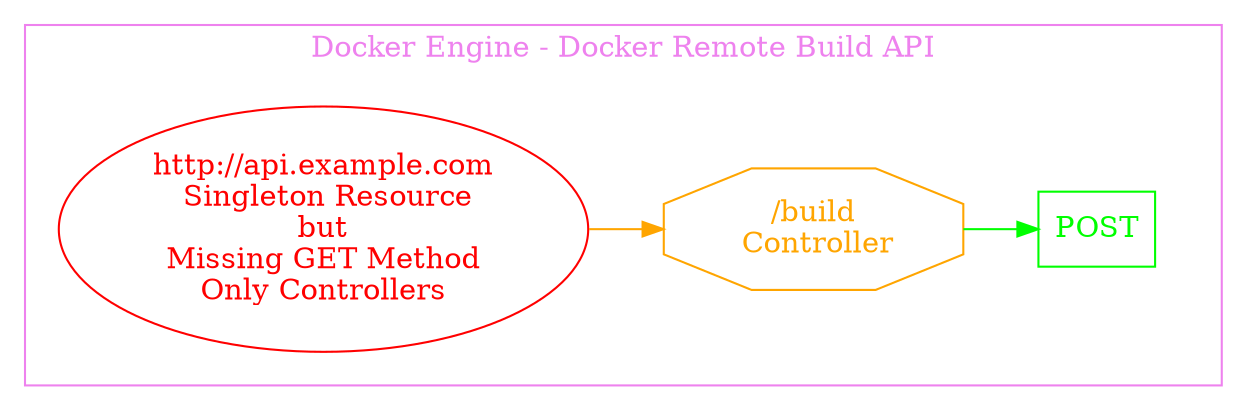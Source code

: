 digraph Cloud_Computing_REST_API {
rankdir="LR";
subgraph cluster_0 {
label="Docker Engine - Docker Remote Build API"
color=violet
fontcolor=violet
subgraph cluster_1 {
label=""
color=white
fontcolor=white
node1 [label="http://api.example.com\n Singleton Resource\nbut\nMissing GET Method\nOnly Controllers", shape="ellipse", color="red", fontcolor="red"]
node1 -> node2 [color="orange", fontcolor="orange"]
subgraph cluster_2 {
label=""
color=white
fontcolor=white
node2 [label="/build\n Controller", shape="octagon", color="orange", fontcolor="orange"]
node2 -> node3 [color="green", fontcolor="green"]
subgraph cluster_3 {
label=""
color=white
fontcolor=white
node3 [label="POST", shape="box", color="green", fontcolor="green"]
}
}
}
}
}

